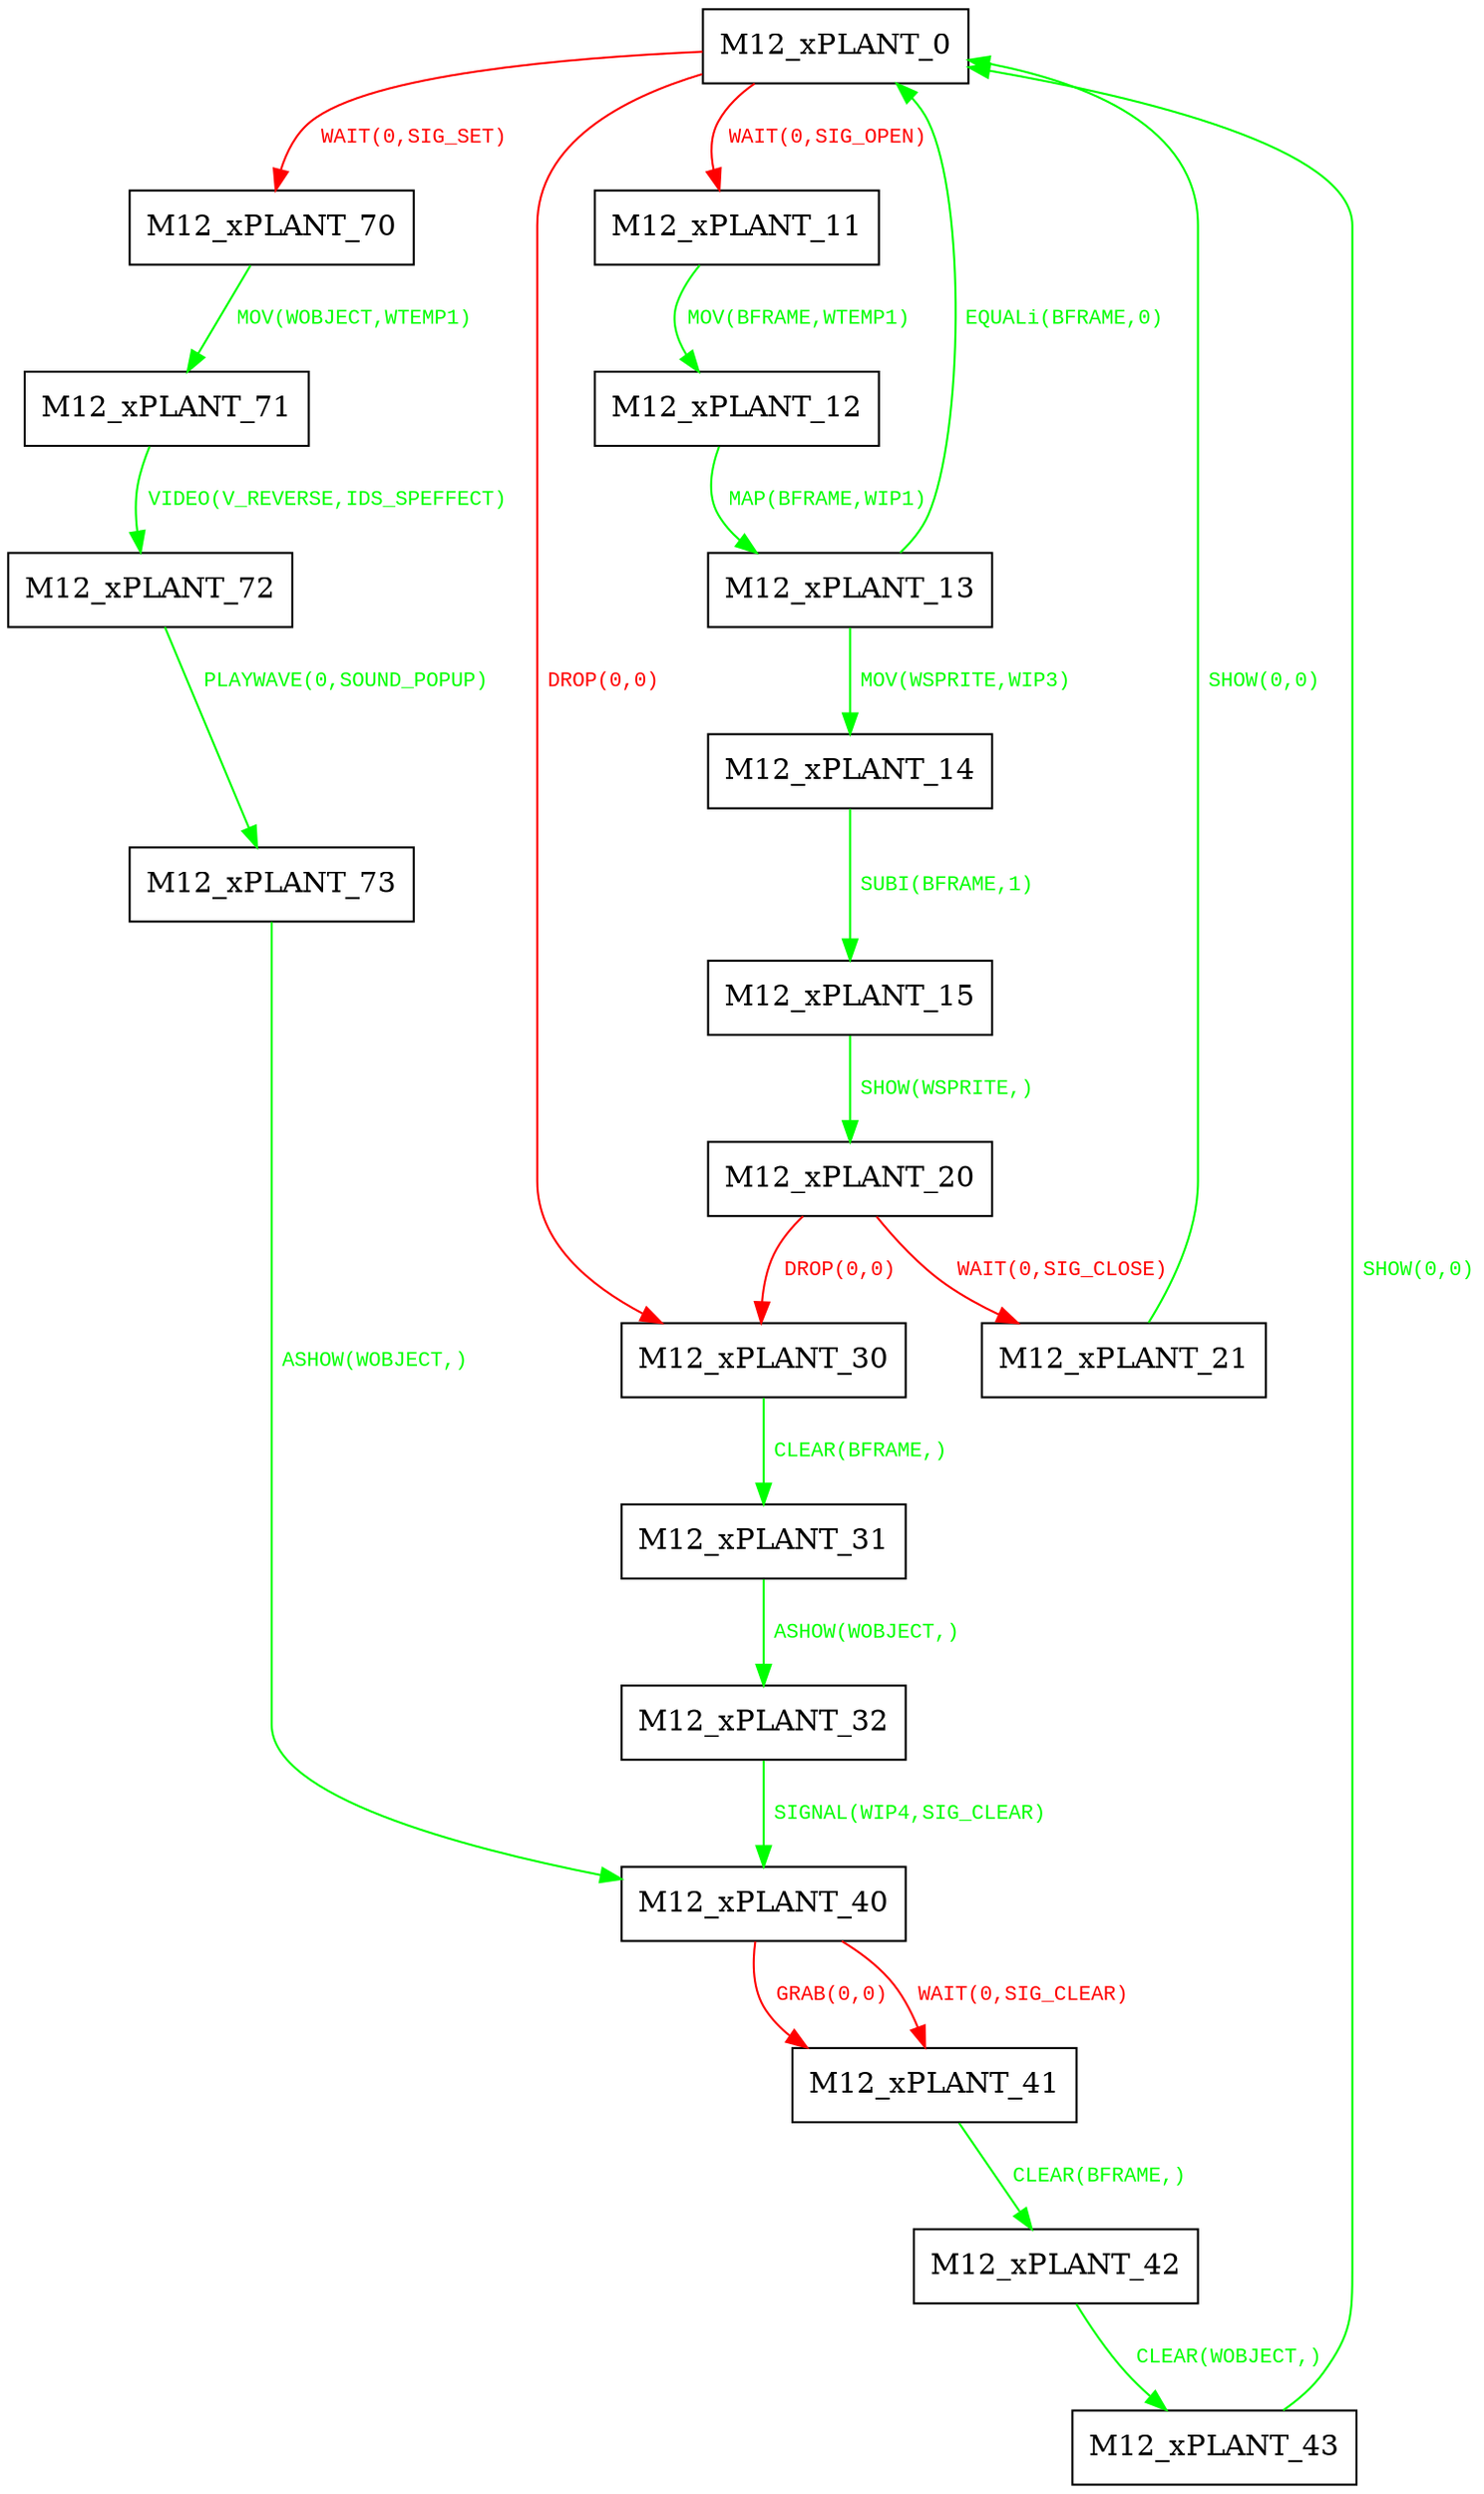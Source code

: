digraph {
 node [shape=record];
"M12_xPLANT_0" -> "M12_xPLANT_30"[color=red, fontcolor=red, label=< <font face="Courier New" point-size="10">
DROP(0,0)<br/>
</font>>];
"M12_xPLANT_0" -> "M12_xPLANT_11"[color=red, fontcolor=red, label=< <font face="Courier New" point-size="10">
WAIT(0,SIG_OPEN)<br/>
</font>>];
"M12_xPLANT_0" -> "M12_xPLANT_70"[color=red, fontcolor=red, label=< <font face="Courier New" point-size="10">
WAIT(0,SIG_SET)<br/>
</font>>];
"M12_xPLANT_11" -> "M12_xPLANT_12"[color=green, fontcolor=green, label=< <font face="Courier New" point-size="10">
MOV(BFRAME,WTEMP1)<br/>
</font>>];
"M12_xPLANT_12" -> "M12_xPLANT_13"[color=green, fontcolor=green, label=< <font face="Courier New" point-size="10">
MAP(BFRAME,WIP1)<br/>
</font>>];
"M12_xPLANT_13" -> "M12_xPLANT_0"[color=green, fontcolor=green, label=< <font face="Courier New" point-size="10">
EQUALi(BFRAME,0)<br/>
</font>>];
"M12_xPLANT_13" -> "M12_xPLANT_14"[color=green, fontcolor=green, label=< <font face="Courier New" point-size="10">
MOV(WSPRITE,WIP3)<br/>
</font>>];
"M12_xPLANT_14" -> "M12_xPLANT_15"[color=green, fontcolor=green, label=< <font face="Courier New" point-size="10">
SUBI(BFRAME,1)<br/>
</font>>];
"M12_xPLANT_15" -> "M12_xPLANT_20"[color=green, fontcolor=green, label=< <font face="Courier New" point-size="10">
SHOW(WSPRITE,)<br/>
</font>>];
"M12_xPLANT_20" -> "M12_xPLANT_30"[color=red, fontcolor=red, label=< <font face="Courier New" point-size="10">
DROP(0,0)<br/>
</font>>];
"M12_xPLANT_20" -> "M12_xPLANT_21"[color=red, fontcolor=red, label=< <font face="Courier New" point-size="10">
WAIT(0,SIG_CLOSE)<br/>
</font>>];
"M12_xPLANT_21" -> "M12_xPLANT_0"[color=green, fontcolor=green, label=< <font face="Courier New" point-size="10">
SHOW(0,0)<br/>
</font>>];
"M12_xPLANT_30" -> "M12_xPLANT_31"[color=green, fontcolor=green, label=< <font face="Courier New" point-size="10">
CLEAR(BFRAME,)<br/>
</font>>];
"M12_xPLANT_31" -> "M12_xPLANT_32"[color=green, fontcolor=green, label=< <font face="Courier New" point-size="10">
ASHOW(WOBJECT,)<br/>
</font>>];
"M12_xPLANT_32" -> "M12_xPLANT_40"[color=green, fontcolor=green, label=< <font face="Courier New" point-size="10">
SIGNAL(WIP4,SIG_CLEAR)<br/>
</font>>];
"M12_xPLANT_40" -> "M12_xPLANT_41"[color=red, fontcolor=red, label=< <font face="Courier New" point-size="10">
GRAB(0,0)<br/>
</font>>];
"M12_xPLANT_40" -> "M12_xPLANT_41"[color=red, fontcolor=red, label=< <font face="Courier New" point-size="10">
WAIT(0,SIG_CLEAR)<br/>
</font>>];
"M12_xPLANT_41" -> "M12_xPLANT_42"[color=green, fontcolor=green, label=< <font face="Courier New" point-size="10">
CLEAR(BFRAME,)<br/>
</font>>];
"M12_xPLANT_42" -> "M12_xPLANT_43"[color=green, fontcolor=green, label=< <font face="Courier New" point-size="10">
CLEAR(WOBJECT,)<br/>
</font>>];
"M12_xPLANT_43" -> "M12_xPLANT_0"[color=green, fontcolor=green, label=< <font face="Courier New" point-size="10">
SHOW(0,0)<br/>
</font>>];
"M12_xPLANT_70" -> "M12_xPLANT_71"[color=green, fontcolor=green, label=< <font face="Courier New" point-size="10">
MOV(WOBJECT,WTEMP1)<br/>
</font>>];
"M12_xPLANT_71" -> "M12_xPLANT_72"[color=green, fontcolor=green, label=< <font face="Courier New" point-size="10">
VIDEO(V_REVERSE,IDS_SPEFFECT)<br/>
</font>>];
"M12_xPLANT_72" -> "M12_xPLANT_73"[color=green, fontcolor=green, label=< <font face="Courier New" point-size="10">
PLAYWAVE(0,SOUND_POPUP)<br/>
</font>>];
"M12_xPLANT_73" -> "M12_xPLANT_40"[color=green, fontcolor=green, label=< <font face="Courier New" point-size="10">
ASHOW(WOBJECT,)<br/>
</font>>];
}
